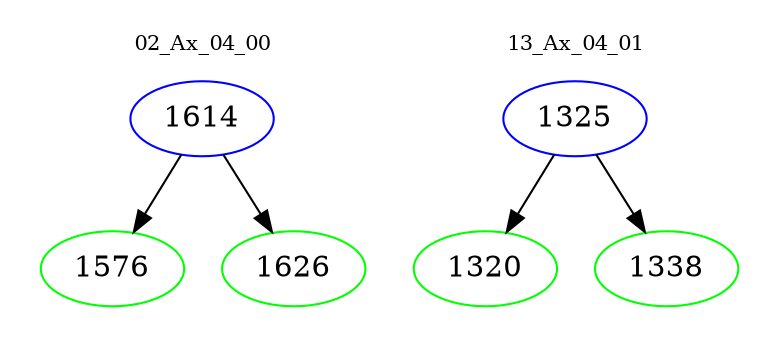 digraph{
subgraph cluster_0 {
color = white
label = "02_Ax_04_00";
fontsize=10;
T0_1614 [label="1614", color="blue"]
T0_1614 -> T0_1576 [color="black"]
T0_1576 [label="1576", color="green"]
T0_1614 -> T0_1626 [color="black"]
T0_1626 [label="1626", color="green"]
}
subgraph cluster_1 {
color = white
label = "13_Ax_04_01";
fontsize=10;
T1_1325 [label="1325", color="blue"]
T1_1325 -> T1_1320 [color="black"]
T1_1320 [label="1320", color="green"]
T1_1325 -> T1_1338 [color="black"]
T1_1338 [label="1338", color="green"]
}
}
